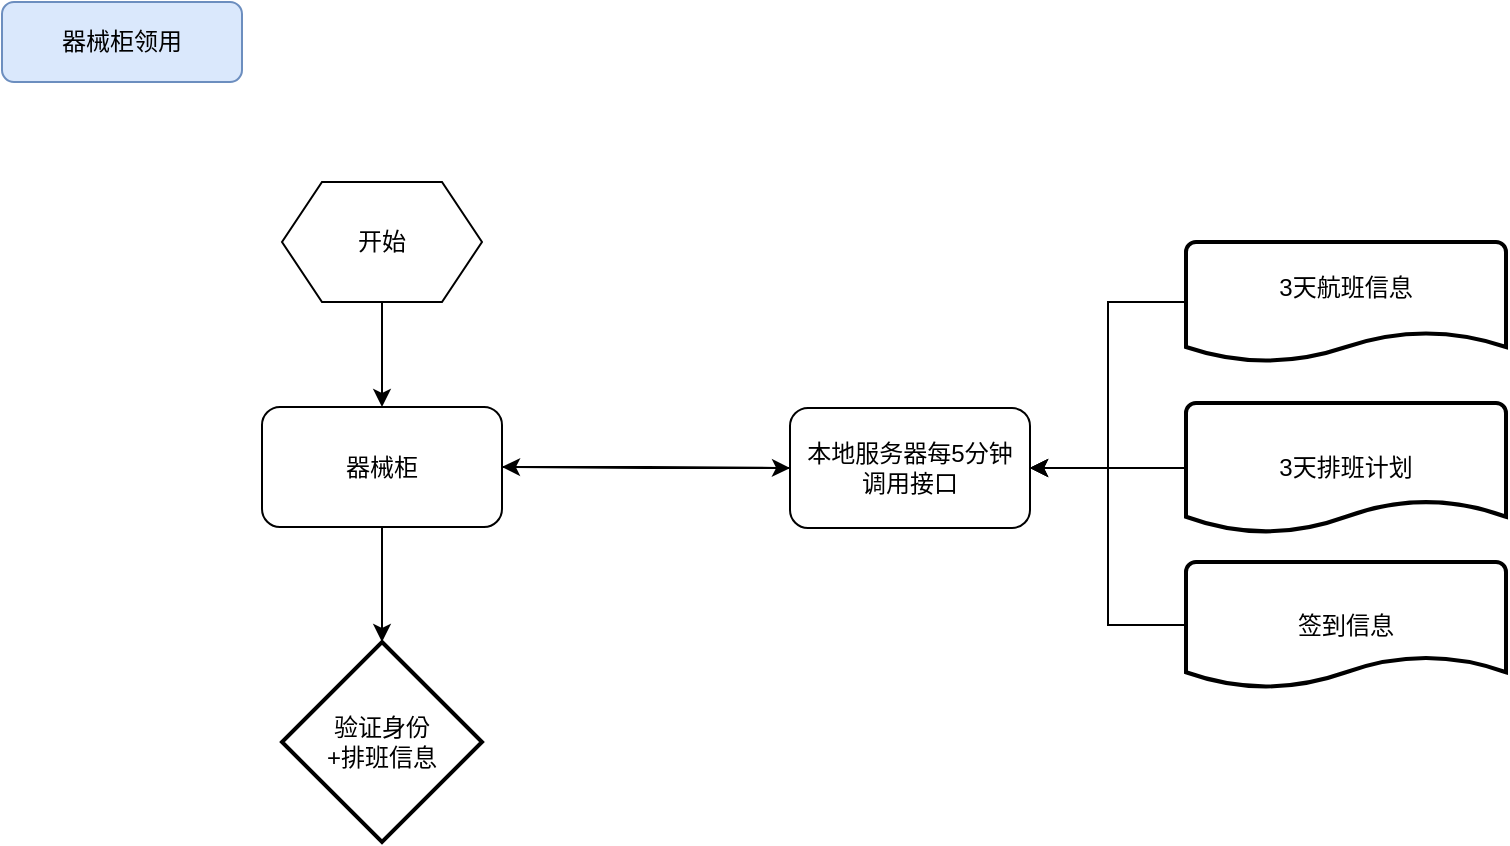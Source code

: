 <mxfile version="22.0.4" type="github">
  <diagram name="第 1 页" id="SkHKClR9cK3O8PpVPhYR">
    <mxGraphModel dx="1195" dy="632" grid="1" gridSize="10" guides="1" tooltips="1" connect="1" arrows="1" fold="1" page="1" pageScale="1" pageWidth="827" pageHeight="1169" math="0" shadow="0">
      <root>
        <mxCell id="0" />
        <mxCell id="1" parent="0" />
        <mxCell id="jl1IXmYqZeM7pOf_BYv7-1" value="器械柜领用" style="rounded=1;whiteSpace=wrap;html=1;fontSize=12;glass=0;strokeWidth=1;shadow=0;fillColor=#dae8fc;strokeColor=#6c8ebf;" vertex="1" parent="1">
          <mxGeometry x="50" y="40" width="120" height="40" as="geometry" />
        </mxCell>
        <mxCell id="jl1IXmYqZeM7pOf_BYv7-8" value="" style="edgeStyle=orthogonalEdgeStyle;rounded=0;orthogonalLoop=1;jettySize=auto;html=1;" edge="1" parent="1" source="jl1IXmYqZeM7pOf_BYv7-2" target="jl1IXmYqZeM7pOf_BYv7-3">
          <mxGeometry relative="1" as="geometry" />
        </mxCell>
        <mxCell id="jl1IXmYqZeM7pOf_BYv7-2" value="开始" style="shape=hexagon;perimeter=hexagonPerimeter2;whiteSpace=wrap;html=1;fixedSize=1;" vertex="1" parent="1">
          <mxGeometry x="190" y="130" width="100" height="60" as="geometry" />
        </mxCell>
        <mxCell id="jl1IXmYqZeM7pOf_BYv7-14" style="edgeStyle=orthogonalEdgeStyle;rounded=0;orthogonalLoop=1;jettySize=auto;html=1;" edge="1" parent="1" source="jl1IXmYqZeM7pOf_BYv7-3" target="jl1IXmYqZeM7pOf_BYv7-13">
          <mxGeometry relative="1" as="geometry" />
        </mxCell>
        <mxCell id="jl1IXmYqZeM7pOf_BYv7-15" style="edgeStyle=orthogonalEdgeStyle;rounded=0;orthogonalLoop=1;jettySize=auto;html=1;entryX=0;entryY=0.5;entryDx=0;entryDy=0;" edge="1" parent="1" source="jl1IXmYqZeM7pOf_BYv7-3" target="jl1IXmYqZeM7pOf_BYv7-4">
          <mxGeometry relative="1" as="geometry" />
        </mxCell>
        <mxCell id="jl1IXmYqZeM7pOf_BYv7-3" value="器械柜" style="rounded=1;whiteSpace=wrap;html=1;" vertex="1" parent="1">
          <mxGeometry x="180" y="242.5" width="120" height="60" as="geometry" />
        </mxCell>
        <mxCell id="jl1IXmYqZeM7pOf_BYv7-9" style="edgeStyle=orthogonalEdgeStyle;rounded=0;orthogonalLoop=1;jettySize=auto;html=1;entryX=1;entryY=0.5;entryDx=0;entryDy=0;" edge="1" parent="1" source="jl1IXmYqZeM7pOf_BYv7-4" target="jl1IXmYqZeM7pOf_BYv7-3">
          <mxGeometry relative="1" as="geometry" />
        </mxCell>
        <mxCell id="jl1IXmYqZeM7pOf_BYv7-4" value="本地服务器每5分钟&lt;br&gt;调用接口" style="rounded=1;whiteSpace=wrap;html=1;" vertex="1" parent="1">
          <mxGeometry x="444" y="243" width="120" height="60" as="geometry" />
        </mxCell>
        <mxCell id="jl1IXmYqZeM7pOf_BYv7-10" style="edgeStyle=orthogonalEdgeStyle;rounded=0;orthogonalLoop=1;jettySize=auto;html=1;entryX=1;entryY=0.5;entryDx=0;entryDy=0;" edge="1" parent="1" source="jl1IXmYqZeM7pOf_BYv7-5" target="jl1IXmYqZeM7pOf_BYv7-4">
          <mxGeometry relative="1" as="geometry" />
        </mxCell>
        <mxCell id="jl1IXmYqZeM7pOf_BYv7-5" value="3天航班信息&#xa;" style="strokeWidth=2;shape=mxgraph.flowchart.document2;size=0.25;align=center;whiteSpace=wrap;labelBackgroundColor=none;labelBorderColor=none;verticalAlign=middle;" vertex="1" parent="1">
          <mxGeometry x="642" y="160" width="160" height="60" as="geometry" />
        </mxCell>
        <mxCell id="jl1IXmYqZeM7pOf_BYv7-11" style="edgeStyle=orthogonalEdgeStyle;rounded=0;orthogonalLoop=1;jettySize=auto;html=1;entryX=1;entryY=0.5;entryDx=0;entryDy=0;" edge="1" parent="1" source="jl1IXmYqZeM7pOf_BYv7-6" target="jl1IXmYqZeM7pOf_BYv7-4">
          <mxGeometry relative="1" as="geometry" />
        </mxCell>
        <mxCell id="jl1IXmYqZeM7pOf_BYv7-6" value="3天排班计划" style="strokeWidth=2;html=1;shape=mxgraph.flowchart.document2;whiteSpace=wrap;size=0.25;verticalAlign=middle;align=center;" vertex="1" parent="1">
          <mxGeometry x="642" y="240.5" width="160" height="65" as="geometry" />
        </mxCell>
        <mxCell id="jl1IXmYqZeM7pOf_BYv7-12" style="edgeStyle=orthogonalEdgeStyle;rounded=0;orthogonalLoop=1;jettySize=auto;html=1;entryX=1;entryY=0.5;entryDx=0;entryDy=0;" edge="1" parent="1" source="jl1IXmYqZeM7pOf_BYv7-7" target="jl1IXmYqZeM7pOf_BYv7-4">
          <mxGeometry relative="1" as="geometry" />
        </mxCell>
        <mxCell id="jl1IXmYqZeM7pOf_BYv7-7" value="签到信息" style="strokeWidth=2;html=1;shape=mxgraph.flowchart.document2;whiteSpace=wrap;size=0.25;verticalAlign=middle;align=center;" vertex="1" parent="1">
          <mxGeometry x="642" y="320" width="160" height="63" as="geometry" />
        </mxCell>
        <mxCell id="jl1IXmYqZeM7pOf_BYv7-13" value="验证身份&lt;br&gt;+排班信息" style="strokeWidth=2;html=1;shape=mxgraph.flowchart.decision;whiteSpace=wrap;" vertex="1" parent="1">
          <mxGeometry x="190" y="360" width="100" height="100" as="geometry" />
        </mxCell>
      </root>
    </mxGraphModel>
  </diagram>
</mxfile>
